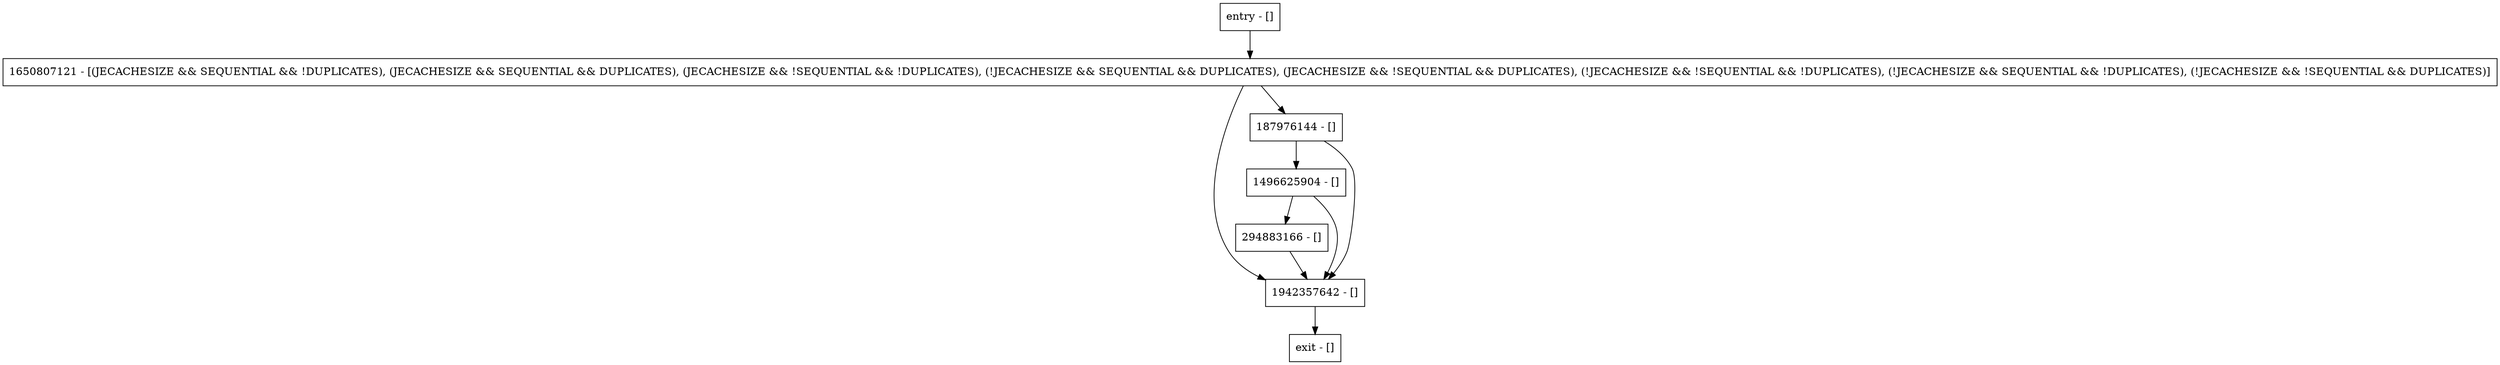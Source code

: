 digraph releaseDb {
node [shape=record];
entry [label="entry - []"];
exit [label="exit - []"];
1496625904 [label="1496625904 - []"];
1650807121 [label="1650807121 - [(JECACHESIZE && SEQUENTIAL && !DUPLICATES), (JECACHESIZE && SEQUENTIAL && DUPLICATES), (JECACHESIZE && !SEQUENTIAL && !DUPLICATES), (!JECACHESIZE && SEQUENTIAL && DUPLICATES), (JECACHESIZE && !SEQUENTIAL && DUPLICATES), (!JECACHESIZE && !SEQUENTIAL && !DUPLICATES), (!JECACHESIZE && SEQUENTIAL && !DUPLICATES), (!JECACHESIZE && !SEQUENTIAL && DUPLICATES)]"];
294883166 [label="294883166 - []"];
1942357642 [label="1942357642 - []"];
187976144 [label="187976144 - []"];
entry;
exit;
entry -> 1650807121;
1496625904 -> 294883166;
1496625904 -> 1942357642;
1650807121 -> 1942357642;
1650807121 -> 187976144;
294883166 -> 1942357642;
1942357642 -> exit;
187976144 -> 1496625904;
187976144 -> 1942357642;
}
